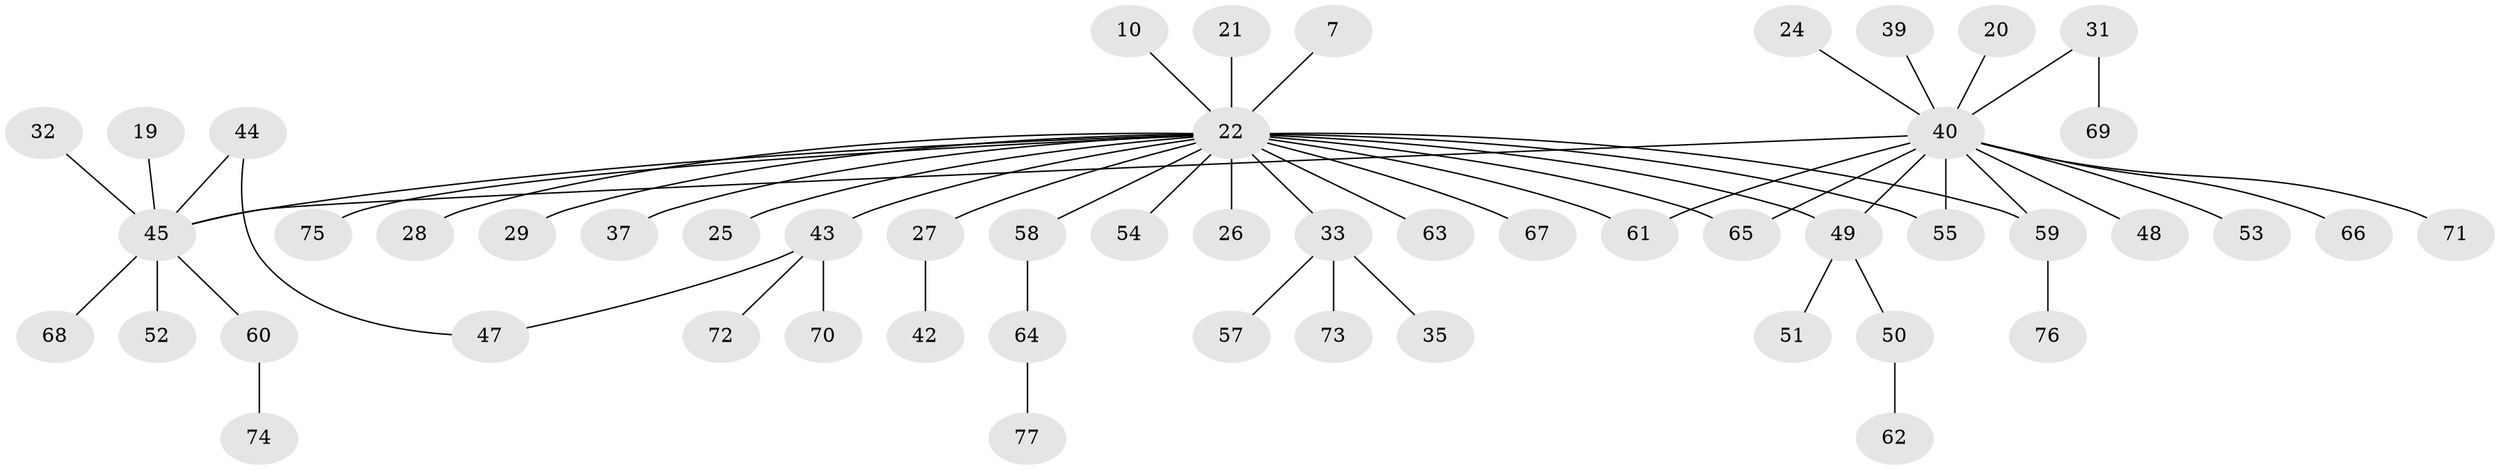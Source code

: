// original degree distribution, {3: 0.09090909090909091, 23: 0.012987012987012988, 2: 0.2727272727272727, 6: 0.025974025974025976, 12: 0.012987012987012988, 1: 0.5324675324675324, 8: 0.012987012987012988, 4: 0.025974025974025976, 5: 0.012987012987012988}
// Generated by graph-tools (version 1.1) at 2025/51/03/04/25 21:51:11]
// undirected, 53 vertices, 58 edges
graph export_dot {
graph [start="1"]
  node [color=gray90,style=filled];
  7;
  10;
  19;
  20;
  21;
  22 [super="+2"];
  24;
  25;
  26;
  27;
  28;
  29 [super="+8"];
  31;
  32;
  33;
  35;
  37;
  39;
  40 [super="+5+9+6+11+17+16+34"];
  42;
  43 [super="+38"];
  44;
  45 [super="+12+13+36"];
  47;
  48;
  49;
  50;
  51;
  52;
  53;
  54 [super="+18"];
  55 [super="+23"];
  57;
  58;
  59 [super="+15+46"];
  60;
  61 [super="+1"];
  62;
  63;
  64;
  65 [super="+56"];
  66;
  67;
  68;
  69;
  70;
  71;
  72;
  73;
  74;
  75;
  76;
  77;
  7 -- 22;
  10 -- 22;
  19 -- 45;
  20 -- 40;
  21 -- 22;
  22 -- 27;
  22 -- 65 [weight=2];
  22 -- 67;
  22 -- 75;
  22 -- 25;
  22 -- 26;
  22 -- 28;
  22 -- 33;
  22 -- 37;
  22 -- 49;
  22 -- 58;
  22 -- 63;
  22 -- 61;
  22 -- 59 [weight=2];
  22 -- 55;
  22 -- 45;
  22 -- 43;
  22 -- 29;
  22 -- 54;
  24 -- 40;
  27 -- 42;
  31 -- 69;
  31 -- 40;
  32 -- 45;
  33 -- 35;
  33 -- 57;
  33 -- 73;
  39 -- 40;
  40 -- 65;
  40 -- 71;
  40 -- 48;
  40 -- 55;
  40 -- 45 [weight=2];
  40 -- 49;
  40 -- 59;
  40 -- 66;
  40 -- 53;
  40 -- 61;
  43 -- 70;
  43 -- 72;
  43 -- 47;
  44 -- 47;
  44 -- 45;
  45 -- 68;
  45 -- 52;
  45 -- 60;
  49 -- 50;
  49 -- 51;
  50 -- 62;
  58 -- 64;
  59 -- 76;
  60 -- 74;
  64 -- 77;
}
